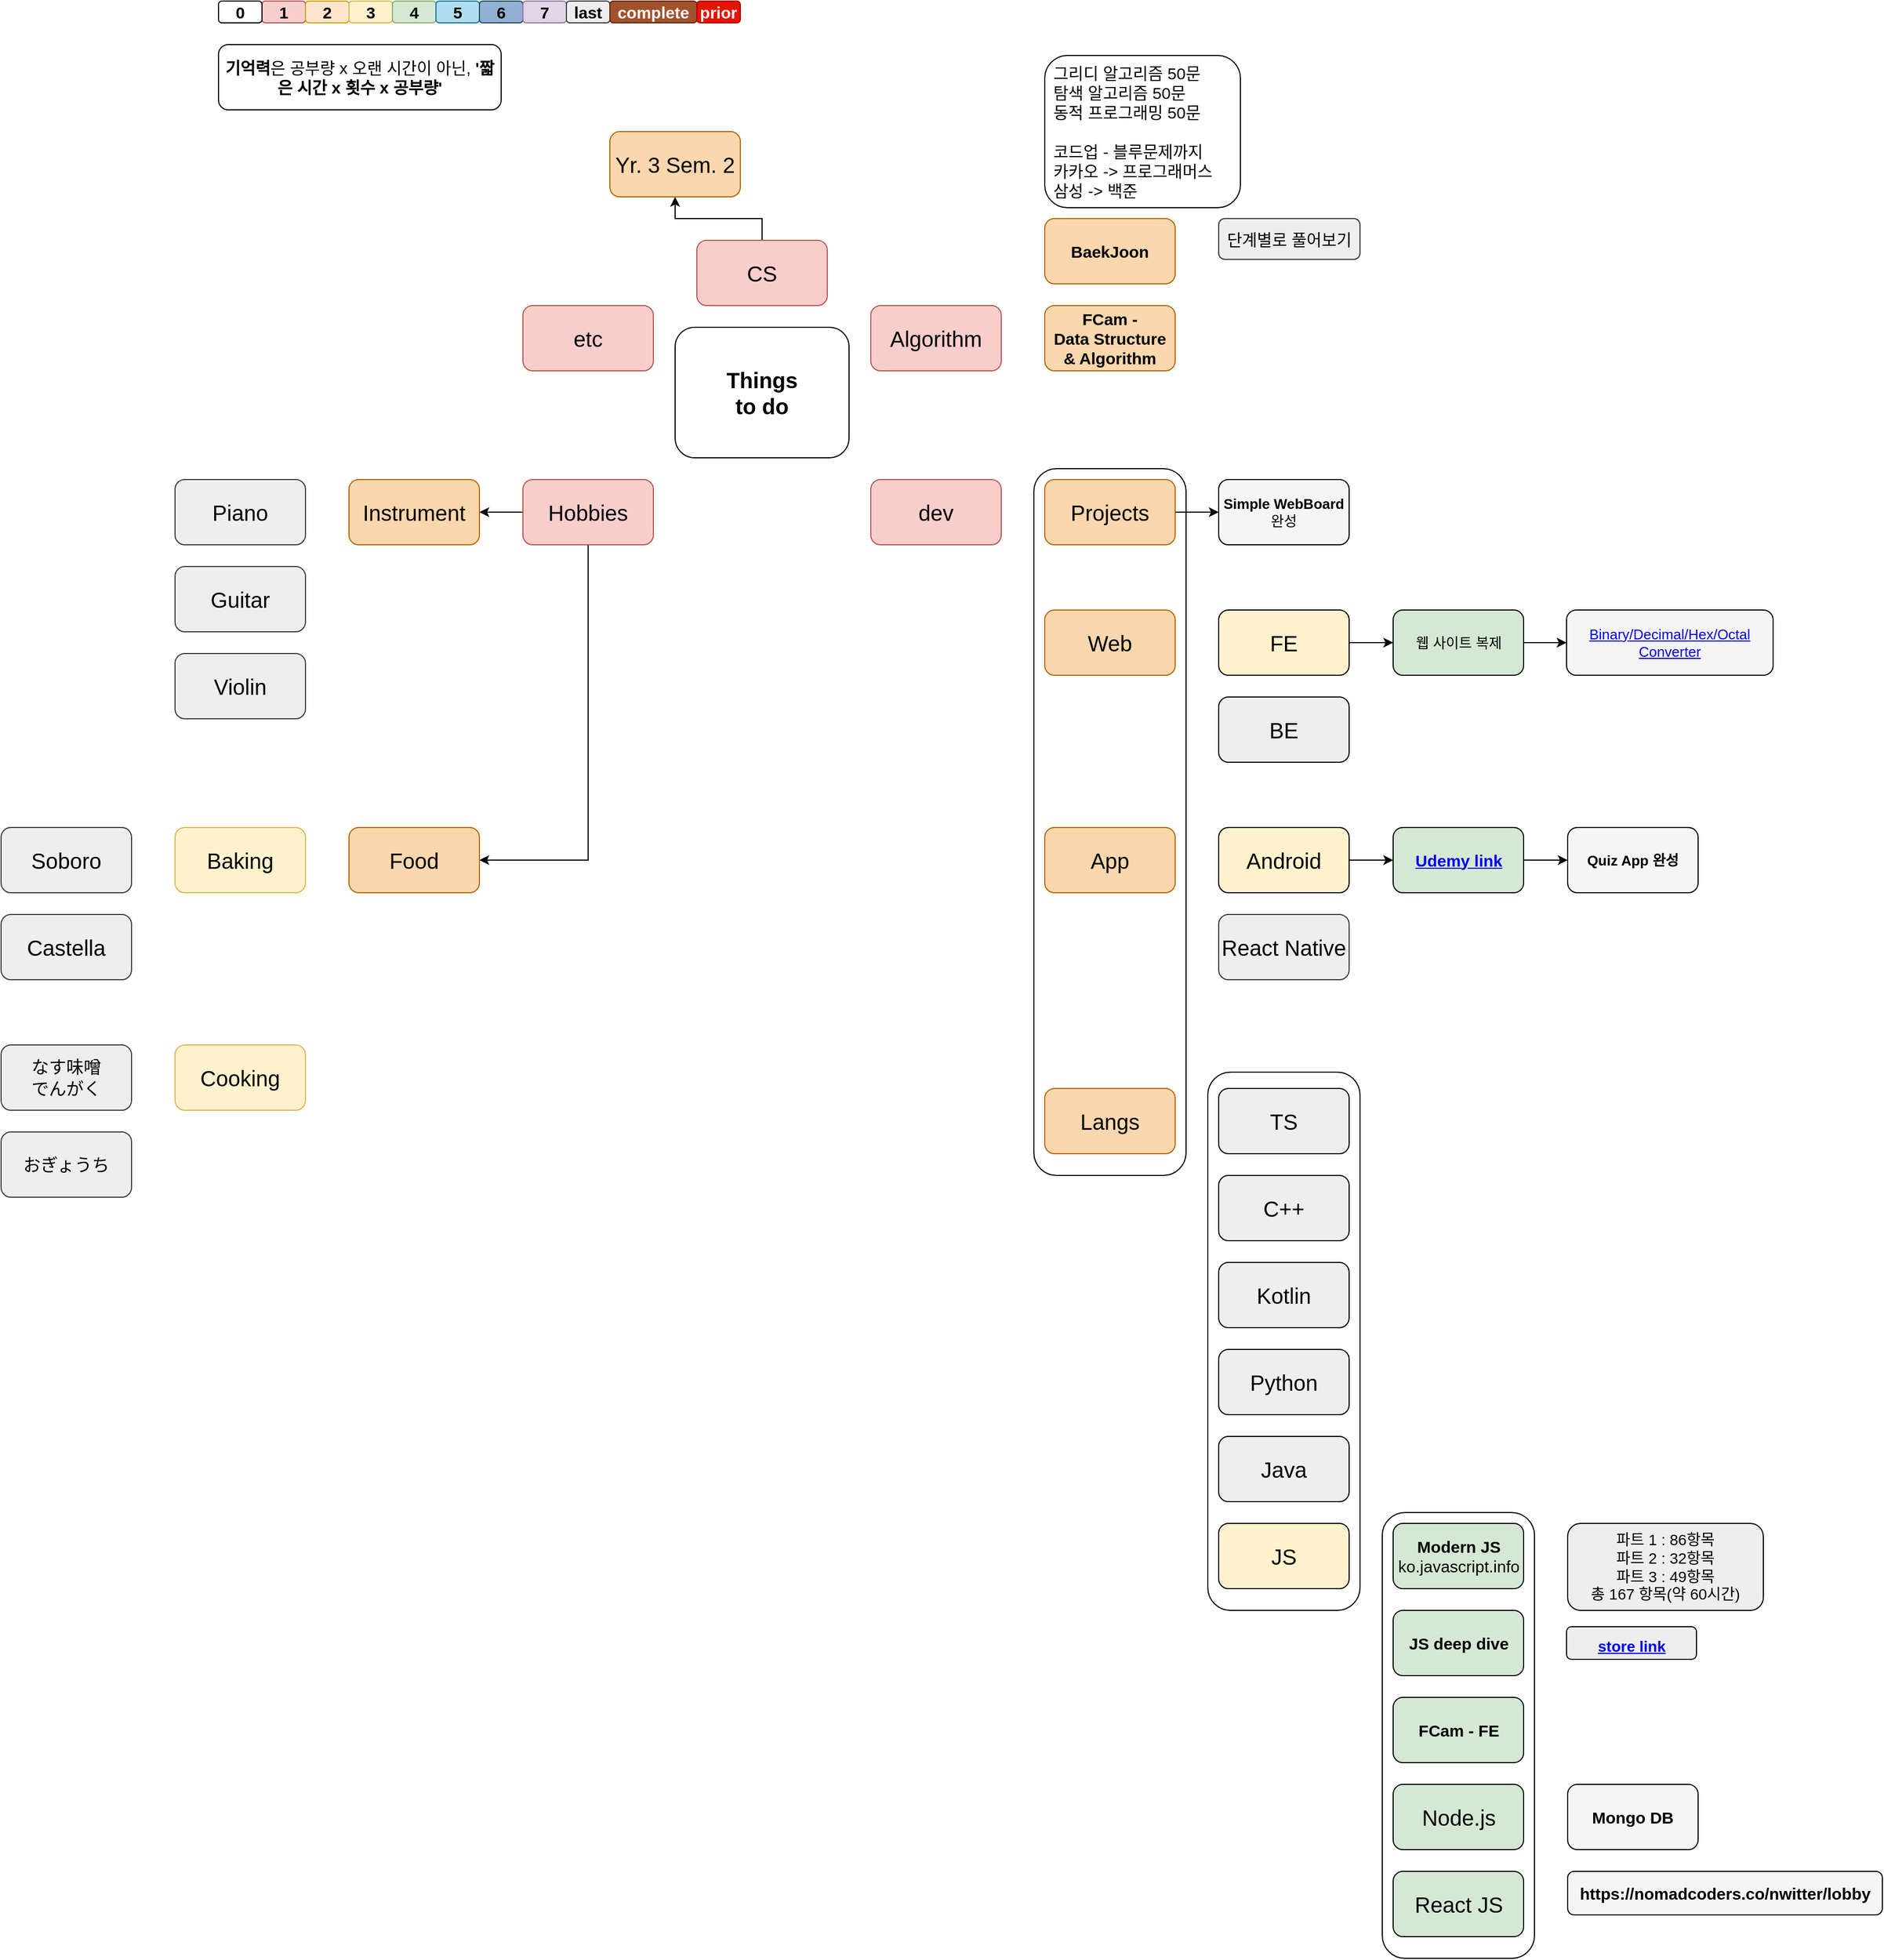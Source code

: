 <mxfile version="15.6.5" type="github">
  <diagram id="MbZNeMvuC81wjgAsyoXT" name="Page-1">
    <mxGraphModel dx="2858" dy="1089" grid="1" gridSize="10" guides="1" tooltips="1" connect="1" arrows="1" fold="1" page="1" pageScale="1" pageWidth="827" pageHeight="1169" math="0" shadow="0">
      <root>
        <mxCell id="0" />
        <mxCell id="1" parent="0" />
        <mxCell id="57A25IKLpYp2WinObei1-115" value="" style="rounded=1;whiteSpace=wrap;html=1;labelBackgroundColor=none;fontSize=14;align=center;fillColor=#FFFFFF70;strokeColor=default;fontColor=default;" vertex="1" parent="1">
          <mxGeometry x="750" y="430" width="140" height="650" as="geometry" />
        </mxCell>
        <mxCell id="57A25IKLpYp2WinObei1-83" value="" style="rounded=1;whiteSpace=wrap;html=1;labelBackgroundColor=none;fontSize=14;align=center;fillColor=#FFFFFF70;strokeColor=default;fontColor=default;" vertex="1" parent="1">
          <mxGeometry x="1070.5" y="1390" width="140" height="410" as="geometry" />
        </mxCell>
        <mxCell id="57A25IKLpYp2WinObei1-81" value="" style="rounded=1;whiteSpace=wrap;html=1;labelBackgroundColor=none;fontSize=14;align=center;fillColor=#FFFFFF70;strokeColor=default;fontColor=default;" vertex="1" parent="1">
          <mxGeometry x="910" y="985" width="140" height="495" as="geometry" />
        </mxCell>
        <mxCell id="57A25IKLpYp2WinObei1-1" value="&lt;span style=&quot;font-size: 20px&quot;&gt;&lt;b&gt;Things &lt;br&gt;to do&lt;/b&gt;&lt;/span&gt;" style="rounded=1;whiteSpace=wrap;html=1;fillColor=default;strokeColor=default;fontColor=default;" vertex="1" parent="1">
          <mxGeometry x="420" y="300" width="160" height="120" as="geometry" />
        </mxCell>
        <mxCell id="57A25IKLpYp2WinObei1-2" value="Algorithm" style="rounded=1;whiteSpace=wrap;html=1;fontSize=20;fillColor=#f8cecc;strokeColor=#b85450;fontColor=default;" vertex="1" parent="1">
          <mxGeometry x="600" y="280" width="120" height="60" as="geometry" />
        </mxCell>
        <mxCell id="57A25IKLpYp2WinObei1-24" value="" style="edgeStyle=orthogonalEdgeStyle;rounded=0;orthogonalLoop=1;jettySize=auto;html=1;labelBackgroundColor=default;fontSize=20;fontColor=default;strokeColor=default;" edge="1" parent="1" source="57A25IKLpYp2WinObei1-3" target="57A25IKLpYp2WinObei1-23">
          <mxGeometry relative="1" as="geometry" />
        </mxCell>
        <mxCell id="57A25IKLpYp2WinObei1-3" value="CS" style="rounded=1;whiteSpace=wrap;html=1;fontSize=20;fillColor=#f8cecc;strokeColor=#b85450;fontColor=default;" vertex="1" parent="1">
          <mxGeometry x="440" y="220" width="120" height="60" as="geometry" />
        </mxCell>
        <mxCell id="57A25IKLpYp2WinObei1-4" value="dev" style="rounded=1;whiteSpace=wrap;html=1;fontSize=20;fillColor=#f8cecc;strokeColor=#b85450;labelBackgroundColor=none;fontColor=default;" vertex="1" parent="1">
          <mxGeometry x="600" y="440" width="120" height="60" as="geometry" />
        </mxCell>
        <mxCell id="57A25IKLpYp2WinObei1-5" value="App" style="rounded=1;whiteSpace=wrap;html=1;fontSize=20;fillColor=#fad7ac;strokeColor=#b46504;labelBackgroundColor=none;fontColor=default;" vertex="1" parent="1">
          <mxGeometry x="760" y="760" width="120" height="60" as="geometry" />
        </mxCell>
        <mxCell id="57A25IKLpYp2WinObei1-6" value="Instrument" style="rounded=1;whiteSpace=wrap;html=1;fontSize=20;fillColor=#fad7ac;strokeColor=#b46504;fontColor=default;" vertex="1" parent="1">
          <mxGeometry x="120" y="440" width="120" height="60" as="geometry" />
        </mxCell>
        <mxCell id="57A25IKLpYp2WinObei1-13" value="" style="edgeStyle=orthogonalEdgeStyle;rounded=0;orthogonalLoop=1;jettySize=auto;html=1;labelBackgroundColor=default;fontSize=20;fontColor=default;strokeColor=default;fillColor=default;" edge="1" parent="1" source="57A25IKLpYp2WinObei1-7" target="57A25IKLpYp2WinObei1-6">
          <mxGeometry relative="1" as="geometry" />
        </mxCell>
        <mxCell id="57A25IKLpYp2WinObei1-59" style="edgeStyle=orthogonalEdgeStyle;rounded=0;orthogonalLoop=1;jettySize=auto;html=1;exitX=0.5;exitY=1;exitDx=0;exitDy=0;entryX=1;entryY=0.5;entryDx=0;entryDy=0;labelBackgroundColor=default;fontSize=15;fontColor=default;strokeColor=default;fillColor=default;" edge="1" parent="1" source="57A25IKLpYp2WinObei1-7" target="57A25IKLpYp2WinObei1-55">
          <mxGeometry relative="1" as="geometry" />
        </mxCell>
        <mxCell id="57A25IKLpYp2WinObei1-7" value="Hobbies" style="rounded=1;whiteSpace=wrap;html=1;fontSize=20;fillColor=#f8cecc;strokeColor=#b85450;fontColor=default;" vertex="1" parent="1">
          <mxGeometry x="280" y="440" width="120" height="60" as="geometry" />
        </mxCell>
        <mxCell id="57A25IKLpYp2WinObei1-8" value="Web" style="rounded=1;whiteSpace=wrap;html=1;fontSize=20;fillColor=#fad7ac;strokeColor=#b46504;labelBackgroundColor=none;fontColor=default;" vertex="1" parent="1">
          <mxGeometry x="760" y="560" width="120" height="60" as="geometry" />
        </mxCell>
        <mxCell id="57A25IKLpYp2WinObei1-14" value="Piano" style="rounded=1;whiteSpace=wrap;html=1;fontSize=20;fillColor=#eeeeee;strokeColor=#36393d;fontColor=default;" vertex="1" parent="1">
          <mxGeometry x="-40" y="440" width="120" height="60" as="geometry" />
        </mxCell>
        <mxCell id="57A25IKLpYp2WinObei1-15" value="etc" style="rounded=1;whiteSpace=wrap;html=1;fontSize=20;fillColor=#f8cecc;strokeColor=#b85450;fontColor=default;" vertex="1" parent="1">
          <mxGeometry x="280" y="280" width="120" height="60" as="geometry" />
        </mxCell>
        <mxCell id="57A25IKLpYp2WinObei1-16" value="Guitar" style="rounded=1;whiteSpace=wrap;html=1;fontSize=20;fillColor=#eeeeee;strokeColor=#36393d;fontColor=default;" vertex="1" parent="1">
          <mxGeometry x="-40" y="520" width="120" height="60" as="geometry" />
        </mxCell>
        <mxCell id="57A25IKLpYp2WinObei1-17" value="Violin" style="rounded=1;whiteSpace=wrap;html=1;fontSize=20;fillColor=#eeeeee;strokeColor=#36393d;fontColor=default;" vertex="1" parent="1">
          <mxGeometry x="-40" y="600" width="120" height="60" as="geometry" />
        </mxCell>
        <mxCell id="57A25IKLpYp2WinObei1-23" value="Yr. 3 Sem. 2" style="rounded=1;whiteSpace=wrap;html=1;fontSize=20;fillColor=#fad7ac;strokeColor=#b46504;fontColor=default;" vertex="1" parent="1">
          <mxGeometry x="360" y="120" width="120" height="60" as="geometry" />
        </mxCell>
        <mxCell id="57A25IKLpYp2WinObei1-31" value="JS" style="rounded=1;whiteSpace=wrap;html=1;fontSize=20;fillColor=#fff2cc;strokeColor=default;fontColor=default;labelBackgroundColor=none;" vertex="1" parent="1">
          <mxGeometry x="920" y="1400" width="120" height="60" as="geometry" />
        </mxCell>
        <mxCell id="57A25IKLpYp2WinObei1-32" value="Python" style="rounded=1;whiteSpace=wrap;html=1;fontSize=20;fillColor=#eeeeee;strokeColor=default;fontColor=default;labelBackgroundColor=none;" vertex="1" parent="1">
          <mxGeometry x="920" y="1240" width="120" height="60" as="geometry" />
        </mxCell>
        <mxCell id="57A25IKLpYp2WinObei1-33" value="Kotlin" style="rounded=1;whiteSpace=wrap;html=1;fontSize=20;fillColor=#eeeeee;strokeColor=default;fontColor=default;labelBackgroundColor=none;" vertex="1" parent="1">
          <mxGeometry x="920" y="1160" width="120" height="60" as="geometry" />
        </mxCell>
        <mxCell id="57A25IKLpYp2WinObei1-34" value="TS" style="rounded=1;whiteSpace=wrap;html=1;fontSize=20;fillColor=#eeeeee;strokeColor=default;fontColor=default;labelBackgroundColor=none;" vertex="1" parent="1">
          <mxGeometry x="920" y="1000" width="120" height="60" as="geometry" />
        </mxCell>
        <mxCell id="57A25IKLpYp2WinObei1-35" value="Java" style="rounded=1;whiteSpace=wrap;html=1;fontSize=20;fillColor=#eeeeee;strokeColor=default;fontColor=default;labelBackgroundColor=none;" vertex="1" parent="1">
          <mxGeometry x="920" y="1320" width="120" height="60" as="geometry" />
        </mxCell>
        <mxCell id="57A25IKLpYp2WinObei1-36" value="C++" style="rounded=1;whiteSpace=wrap;html=1;fontSize=20;fillColor=#eeeeee;strokeColor=default;fontColor=default;labelBackgroundColor=none;" vertex="1" parent="1">
          <mxGeometry x="920" y="1080" width="120" height="60" as="geometry" />
        </mxCell>
        <mxCell id="57A25IKLpYp2WinObei1-42" value="Langs" style="rounded=1;whiteSpace=wrap;html=1;fontSize=20;fillColor=#fad7ac;strokeColor=#b46504;labelBackgroundColor=none;fontColor=default;" vertex="1" parent="1">
          <mxGeometry x="760" y="1000" width="120" height="60" as="geometry" />
        </mxCell>
        <mxCell id="57A25IKLpYp2WinObei1-44" value="1" style="rounded=1;whiteSpace=wrap;html=1;fontSize=15;strokeColor=#b85450;fillColor=#f8cecc;fontColor=default;fontStyle=1" vertex="1" parent="1">
          <mxGeometry x="40" width="40" height="20" as="geometry" />
        </mxCell>
        <mxCell id="57A25IKLpYp2WinObei1-45" value="2" style="rounded=1;whiteSpace=wrap;html=1;fontSize=15;strokeColor=#d79b00;fillColor=#ffe6cc;fontColor=default;fontStyle=1" vertex="1" parent="1">
          <mxGeometry x="80" width="40" height="20" as="geometry" />
        </mxCell>
        <mxCell id="57A25IKLpYp2WinObei1-46" value="3" style="rounded=1;whiteSpace=wrap;html=1;fontSize=15;strokeColor=#d6b656;fillColor=#fff2cc;fontColor=default;fontStyle=1" vertex="1" parent="1">
          <mxGeometry x="120" width="40" height="20" as="geometry" />
        </mxCell>
        <mxCell id="57A25IKLpYp2WinObei1-47" value="4" style="rounded=1;whiteSpace=wrap;html=1;fontSize=15;strokeColor=#82b366;fillColor=#d5e8d4;fontColor=default;fontStyle=1" vertex="1" parent="1">
          <mxGeometry x="160" width="40" height="20" as="geometry" />
        </mxCell>
        <mxCell id="57A25IKLpYp2WinObei1-48" value="5" style="rounded=1;whiteSpace=wrap;html=1;fontSize=15;strokeColor=#10739e;fillColor=#b1ddf0;fontColor=default;fontStyle=1" vertex="1" parent="1">
          <mxGeometry x="200" width="40" height="20" as="geometry" />
        </mxCell>
        <mxCell id="57A25IKLpYp2WinObei1-49" value="6" style="rounded=1;whiteSpace=wrap;html=1;fontSize=15;strokeColor=#23445d;fillColor=#92B0D3;fontColor=default;fontStyle=1" vertex="1" parent="1">
          <mxGeometry x="240" width="40" height="20" as="geometry" />
        </mxCell>
        <mxCell id="57A25IKLpYp2WinObei1-50" value="7" style="rounded=1;whiteSpace=wrap;html=1;fontSize=15;strokeColor=#9673a6;fillColor=#e1d5e7;fontColor=default;fontStyle=1" vertex="1" parent="1">
          <mxGeometry x="280" width="40" height="20" as="geometry" />
        </mxCell>
        <mxCell id="57A25IKLpYp2WinObei1-51" value="0" style="rounded=1;whiteSpace=wrap;html=1;fontSize=15;fontStyle=1;fillColor=default;strokeColor=default;fontColor=default;" vertex="1" parent="1">
          <mxGeometry width="40" height="20" as="geometry" />
        </mxCell>
        <mxCell id="57A25IKLpYp2WinObei1-52" value="last" style="rounded=1;whiteSpace=wrap;html=1;fontSize=15;fontStyle=1;fillColor=#eeeeee;strokeColor=#36393d;fontColor=default;" vertex="1" parent="1">
          <mxGeometry x="320" width="40" height="20" as="geometry" />
        </mxCell>
        <mxCell id="57A25IKLpYp2WinObei1-53" value="&lt;b&gt;기억력&lt;/b&gt;은 공부량 x 오랜 시간이 아닌,&lt;b&gt; &#39;짧은 시간 x 횟수 x 공부량&#39;&lt;/b&gt;" style="rounded=1;whiteSpace=wrap;html=1;fontSize=15;fontColor=default;strokeColor=default;fillColor=default;" vertex="1" parent="1">
          <mxGeometry y="40" width="260" height="60" as="geometry" />
        </mxCell>
        <mxCell id="57A25IKLpYp2WinObei1-54" value="그리디 알고리즘 50문&lt;br&gt;탐색 알고리즘 50문&lt;br&gt;동적 프로그래밍 50문&lt;br&gt;&lt;br&gt;코드업 - 블루문제까지 &lt;br&gt;카카오 -&amp;gt; 프로그래머스&lt;br&gt;삼성 -&amp;gt; 백준&amp;nbsp;" style="rounded=1;whiteSpace=wrap;html=1;fontSize=15;fontColor=default;strokeColor=default;fillColor=default;align=left;spacing=8;" vertex="1" parent="1">
          <mxGeometry x="760" y="50" width="180" height="140" as="geometry" />
        </mxCell>
        <mxCell id="57A25IKLpYp2WinObei1-55" value="Food" style="rounded=1;whiteSpace=wrap;html=1;fontSize=20;fillColor=#fad7ac;strokeColor=#b46504;fontColor=default;" vertex="1" parent="1">
          <mxGeometry x="120" y="760" width="120" height="60" as="geometry" />
        </mxCell>
        <mxCell id="57A25IKLpYp2WinObei1-57" value="Baking" style="rounded=1;whiteSpace=wrap;html=1;fontSize=20;fillColor=#fff2cc;strokeColor=#d6b656;fontColor=default;" vertex="1" parent="1">
          <mxGeometry x="-40" y="760" width="120" height="60" as="geometry" />
        </mxCell>
        <mxCell id="57A25IKLpYp2WinObei1-58" value="Cooking" style="rounded=1;whiteSpace=wrap;html=1;fontSize=20;fillColor=#fff2cc;strokeColor=#d6b656;fontColor=default;" vertex="1" parent="1">
          <mxGeometry x="-40" y="960" width="120" height="60" as="geometry" />
        </mxCell>
        <mxCell id="57A25IKLpYp2WinObei1-60" value="Soboro" style="rounded=1;whiteSpace=wrap;html=1;fontSize=20;fillColor=#eeeeee;strokeColor=#36393d;fontColor=default;" vertex="1" parent="1">
          <mxGeometry x="-200" y="760" width="120" height="60" as="geometry" />
        </mxCell>
        <mxCell id="57A25IKLpYp2WinObei1-61" value="Castella" style="rounded=1;whiteSpace=wrap;html=1;fontSize=20;fillColor=#eeeeee;strokeColor=#36393d;fontColor=default;" vertex="1" parent="1">
          <mxGeometry x="-200" y="840" width="120" height="60" as="geometry" />
        </mxCell>
        <mxCell id="57A25IKLpYp2WinObei1-62" value="なす味噌&lt;br&gt;でんがく" style="rounded=1;whiteSpace=wrap;html=1;fontSize=16;fillColor=#eeeeee;strokeColor=#36393d;fontColor=default;" vertex="1" parent="1">
          <mxGeometry x="-200" y="960" width="120" height="60" as="geometry" />
        </mxCell>
        <mxCell id="57A25IKLpYp2WinObei1-63" value="おぎょうち" style="rounded=1;whiteSpace=wrap;html=1;fontSize=16;fillColor=#eeeeee;strokeColor=#36393d;fontColor=default;" vertex="1" parent="1">
          <mxGeometry x="-200" y="1040" width="120" height="60" as="geometry" />
        </mxCell>
        <mxCell id="57A25IKLpYp2WinObei1-64" value="complete" style="rounded=1;whiteSpace=wrap;html=1;fontSize=15;fontStyle=1;fillColor=#a0522d;strokeColor=#6D1F00;fontColor=#ffffff;" vertex="1" parent="1">
          <mxGeometry x="360" width="80" height="20" as="geometry" />
        </mxCell>
        <mxCell id="57A25IKLpYp2WinObei1-66" value="&lt;b&gt;Modern JS&lt;/b&gt;&lt;br style=&quot;font-size: 15px&quot;&gt;ko.javascript.info" style="rounded=1;whiteSpace=wrap;html=1;fontSize=15;strokeColor=default;fillColor=#d5e8d4;align=center;fontColor=default;labelBackgroundColor=none;" vertex="1" parent="1">
          <mxGeometry x="1080.5" y="1400" width="120" height="60" as="geometry" />
        </mxCell>
        <mxCell id="57A25IKLpYp2WinObei1-67" value="파트 1 : 86항목 &lt;br&gt;파트 2 : 32항목 &lt;br&gt;파트 3 : 49항목 &lt;br&gt;총 167 항목(약 60시간)" style="rounded=1;whiteSpace=wrap;html=1;fontSize=14;fillColor=#eeeeee;strokeColor=default;fontColor=default;labelBackgroundColor=none;" vertex="1" parent="1">
          <mxGeometry x="1241" y="1400" width="180" height="80" as="geometry" />
        </mxCell>
        <mxCell id="57A25IKLpYp2WinObei1-68" value="&lt;b&gt;JS deep dive&lt;/b&gt;" style="rounded=1;whiteSpace=wrap;html=1;fontSize=15;strokeColor=default;fillColor=#d5e8d4;align=center;fontColor=default;labelBackgroundColor=none;" vertex="1" parent="1">
          <mxGeometry x="1080.5" y="1480" width="120" height="60" as="geometry" />
        </mxCell>
        <mxCell id="57A25IKLpYp2WinObei1-70" value="&lt;div style=&quot;text-align: left&quot;&gt;&lt;span style=&quot;font-size: 14px&quot;&gt;&lt;a href=&quot;http://www.yes24.com/Product/Goods/92742567&quot;&gt;&lt;b&gt;&lt;u&gt;store link&lt;/u&gt;&lt;/b&gt;&lt;/a&gt;&lt;/span&gt;&lt;/div&gt;" style="rounded=1;whiteSpace=wrap;html=1;fontSize=20;fillColor=#eeeeee;strokeColor=default;fontColor=default;fontStyle=0;labelBackgroundColor=none;" vertex="1" parent="1">
          <mxGeometry x="1240" y="1495" width="119.5" height="30" as="geometry" />
        </mxCell>
        <mxCell id="57A25IKLpYp2WinObei1-73" value="&lt;b&gt;FCam - FE&lt;/b&gt;" style="rounded=1;whiteSpace=wrap;html=1;fontSize=15;strokeColor=default;fillColor=#d5e8d4;align=center;fontColor=default;labelBackgroundColor=none;" vertex="1" parent="1">
          <mxGeometry x="1080.5" y="1560" width="120" height="60" as="geometry" />
        </mxCell>
        <mxCell id="57A25IKLpYp2WinObei1-99" value="" style="edgeStyle=orthogonalEdgeStyle;rounded=0;orthogonalLoop=1;jettySize=auto;html=1;labelBackgroundColor=none;fontSize=20;fontColor=default;strokeColor=default;fillColor=default;" edge="1" parent="1" source="57A25IKLpYp2WinObei1-75" target="57A25IKLpYp2WinObei1-98">
          <mxGeometry relative="1" as="geometry" />
        </mxCell>
        <mxCell id="57A25IKLpYp2WinObei1-75" value="Android" style="rounded=1;whiteSpace=wrap;html=1;fontSize=20;fillColor=#fff2cc;strokeColor=default;fontColor=default;labelBackgroundColor=none;" vertex="1" parent="1">
          <mxGeometry x="920" y="760" width="120" height="60" as="geometry" />
        </mxCell>
        <mxCell id="57A25IKLpYp2WinObei1-91" value="" style="edgeStyle=orthogonalEdgeStyle;rounded=0;orthogonalLoop=1;jettySize=auto;html=1;labelBackgroundColor=none;fontSize=20;fontColor=default;strokeColor=default;fillColor=default;" edge="1" parent="1" source="57A25IKLpYp2WinObei1-77" target="57A25IKLpYp2WinObei1-90">
          <mxGeometry relative="1" as="geometry" />
        </mxCell>
        <mxCell id="57A25IKLpYp2WinObei1-77" value="FE" style="rounded=1;whiteSpace=wrap;html=1;fontSize=20;fillColor=#fff2cc;strokeColor=default;fontColor=default;labelBackgroundColor=none;" vertex="1" parent="1">
          <mxGeometry x="920" y="560" width="120" height="60" as="geometry" />
        </mxCell>
        <mxCell id="57A25IKLpYp2WinObei1-78" value="BE" style="rounded=1;whiteSpace=wrap;html=1;fontSize=20;fillColor=#eeeeee;strokeColor=default;fontColor=default;labelBackgroundColor=none;" vertex="1" parent="1">
          <mxGeometry x="920" y="640" width="120" height="60" as="geometry" />
        </mxCell>
        <mxCell id="57A25IKLpYp2WinObei1-79" value="&lt;span&gt;FCam -&lt;br&gt;Data Structure &amp;amp; Algorithm&lt;/span&gt;" style="rounded=1;whiteSpace=wrap;html=1;fontSize=15;strokeColor=#b46504;fillColor=#fad7ac;align=center;fontStyle=1;fontColor=default;" vertex="1" parent="1">
          <mxGeometry x="760" y="280" width="120" height="60" as="geometry" />
        </mxCell>
        <mxCell id="57A25IKLpYp2WinObei1-84" value="BaekJoon" style="rounded=1;whiteSpace=wrap;html=1;fontSize=15;strokeColor=#b46504;fillColor=#fad7ac;align=center;fontStyle=1;fontColor=default;" vertex="1" parent="1">
          <mxGeometry x="760" y="200" width="120" height="60" as="geometry" />
        </mxCell>
        <mxCell id="57A25IKLpYp2WinObei1-85" value="&lt;b style=&quot;font-size: 13px;&quot;&gt;Simple WebBoard &lt;/b&gt;완성" style="rounded=1;whiteSpace=wrap;html=1;labelBackgroundColor=none;fontSize=13;fontColor=default;strokeColor=default;fillColor=#f5f5f5;align=center;" vertex="1" parent="1">
          <mxGeometry x="920" y="440" width="120" height="60" as="geometry" />
        </mxCell>
        <mxCell id="57A25IKLpYp2WinObei1-87" value="&lt;span style=&quot;font-size: 20px;&quot;&gt;Node.js&lt;/span&gt;" style="rounded=1;whiteSpace=wrap;html=1;labelBackgroundColor=none;fontSize=20;strokeColor=default;fillColor=#d5e8d4;align=center;fontColor=default;" vertex="1" parent="1">
          <mxGeometry x="1080.5" y="1640" width="120" height="60" as="geometry" />
        </mxCell>
        <mxCell id="57A25IKLpYp2WinObei1-117" value="" style="edgeStyle=orthogonalEdgeStyle;rounded=0;orthogonalLoop=1;jettySize=auto;html=1;labelBackgroundColor=none;fontSize=15;fontColor=default;strokeColor=default;fillColor=default;" edge="1" parent="1" source="57A25IKLpYp2WinObei1-90" target="57A25IKLpYp2WinObei1-92">
          <mxGeometry relative="1" as="geometry" />
        </mxCell>
        <mxCell id="57A25IKLpYp2WinObei1-90" value="웹 사이트 복제" style="rounded=1;whiteSpace=wrap;html=1;labelBackgroundColor=none;fontSize=13;strokeColor=default;fillColor=#d5e8d4;align=center;fontColor=default;" vertex="1" parent="1">
          <mxGeometry x="1080.5" y="560" width="120" height="60" as="geometry" />
        </mxCell>
        <mxCell id="57A25IKLpYp2WinObei1-92" value="&lt;a href=&quot;https://www.rapidtables.com/convert/number/hex-dec-bin-converter.html&quot;&gt;Binary/Decimal/Hex/Octal Converter&lt;/a&gt;" style="rounded=1;whiteSpace=wrap;html=1;labelBackgroundColor=none;fontSize=13;fontColor=default;strokeColor=default;fillColor=#f5f5f5;align=center;" vertex="1" parent="1">
          <mxGeometry x="1240" y="560" width="190" height="60" as="geometry" />
        </mxCell>
        <mxCell id="57A25IKLpYp2WinObei1-97" value="&lt;b&gt;Mongo DB&lt;/b&gt;" style="rounded=1;whiteSpace=wrap;html=1;fontSize=15;strokeColor=default;fillColor=#f5f5f5;align=center;fontColor=default;labelBackgroundColor=none;" vertex="1" parent="1">
          <mxGeometry x="1241" y="1640" width="120" height="60" as="geometry" />
        </mxCell>
        <mxCell id="57A25IKLpYp2WinObei1-112" value="" style="edgeStyle=orthogonalEdgeStyle;rounded=0;orthogonalLoop=1;jettySize=auto;html=1;labelBackgroundColor=none;fontSize=15;fontColor=default;strokeColor=default;fillColor=default;" edge="1" parent="1" source="57A25IKLpYp2WinObei1-98" target="57A25IKLpYp2WinObei1-109">
          <mxGeometry relative="1" as="geometry" />
        </mxCell>
        <mxCell id="57A25IKLpYp2WinObei1-98" value="&lt;a href=&quot;https://www.udemy.com/course/android-kotlin-developer/learn/lecture/17999093?start=1140#overview&quot;&gt;Udemy link&lt;/a&gt;" style="rounded=1;whiteSpace=wrap;html=1;fontSize=15;strokeColor=default;fillColor=#d5e8d4;align=center;fontStyle=1;fontColor=default;labelBackgroundColor=none;" vertex="1" parent="1">
          <mxGeometry x="1080.5" y="760" width="120" height="60" as="geometry" />
        </mxCell>
        <mxCell id="57A25IKLpYp2WinObei1-100" value="React JS" style="rounded=1;whiteSpace=wrap;html=1;labelBackgroundColor=none;fontSize=20;strokeColor=default;fillColor=#d5e8d4;align=center;fontColor=default;" vertex="1" parent="1">
          <mxGeometry x="1080.5" y="1720" width="120" height="60" as="geometry" />
        </mxCell>
        <mxCell id="57A25IKLpYp2WinObei1-101" value="&lt;b&gt;https://nomadcoders.co/nwitter/lobby&lt;/b&gt;" style="rounded=1;whiteSpace=wrap;html=1;fontSize=15;strokeColor=default;fillColor=#f5f5f5;align=center;fontColor=default;labelBackgroundColor=none;" vertex="1" parent="1">
          <mxGeometry x="1241" y="1720" width="289.5" height="40" as="geometry" />
        </mxCell>
        <mxCell id="57A25IKLpYp2WinObei1-102" value="React Native" style="rounded=1;whiteSpace=wrap;html=1;fontSize=20;fillColor=#eeeeee;strokeColor=#36393d;labelBackgroundColor=none;fontColor=default;" vertex="1" parent="1">
          <mxGeometry x="920" y="840" width="120" height="60" as="geometry" />
        </mxCell>
        <mxCell id="57A25IKLpYp2WinObei1-107" value="prior" style="rounded=1;whiteSpace=wrap;html=1;fontSize=15;fontStyle=1;fillColor=#e51400;strokeColor=#B20000;fontColor=#ffffff;" vertex="1" parent="1">
          <mxGeometry x="440" width="40" height="20" as="geometry" />
        </mxCell>
        <mxCell id="57A25IKLpYp2WinObei1-109" value="&lt;b&gt;Quiz App 완성&lt;/b&gt;" style="rounded=1;whiteSpace=wrap;html=1;labelBackgroundColor=none;fontSize=13;fontColor=default;strokeColor=default;fillColor=#f5f5f5;align=center;" vertex="1" parent="1">
          <mxGeometry x="1241" y="760" width="120" height="60" as="geometry" />
        </mxCell>
        <mxCell id="57A25IKLpYp2WinObei1-113" value="" style="edgeStyle=orthogonalEdgeStyle;rounded=0;orthogonalLoop=1;jettySize=auto;html=1;labelBackgroundColor=none;fontSize=15;fontColor=default;strokeColor=default;fillColor=default;" edge="1" parent="1" source="57A25IKLpYp2WinObei1-110" target="57A25IKLpYp2WinObei1-85">
          <mxGeometry relative="1" as="geometry" />
        </mxCell>
        <mxCell id="57A25IKLpYp2WinObei1-110" value="Projects" style="rounded=1;whiteSpace=wrap;html=1;fontSize=20;fillColor=#fad7ac;strokeColor=#b46504;labelBackgroundColor=none;fontColor=default;" vertex="1" parent="1">
          <mxGeometry x="760" y="440" width="120" height="60" as="geometry" />
        </mxCell>
        <mxCell id="57A25IKLpYp2WinObei1-114" value="단계별로 풀어보기" style="rounded=1;whiteSpace=wrap;html=1;fontSize=15;fillColor=#eeeeee;strokeColor=#36393d;fontColor=default;" vertex="1" parent="1">
          <mxGeometry x="920" y="200" width="130" height="37.5" as="geometry" />
        </mxCell>
      </root>
    </mxGraphModel>
  </diagram>
</mxfile>
